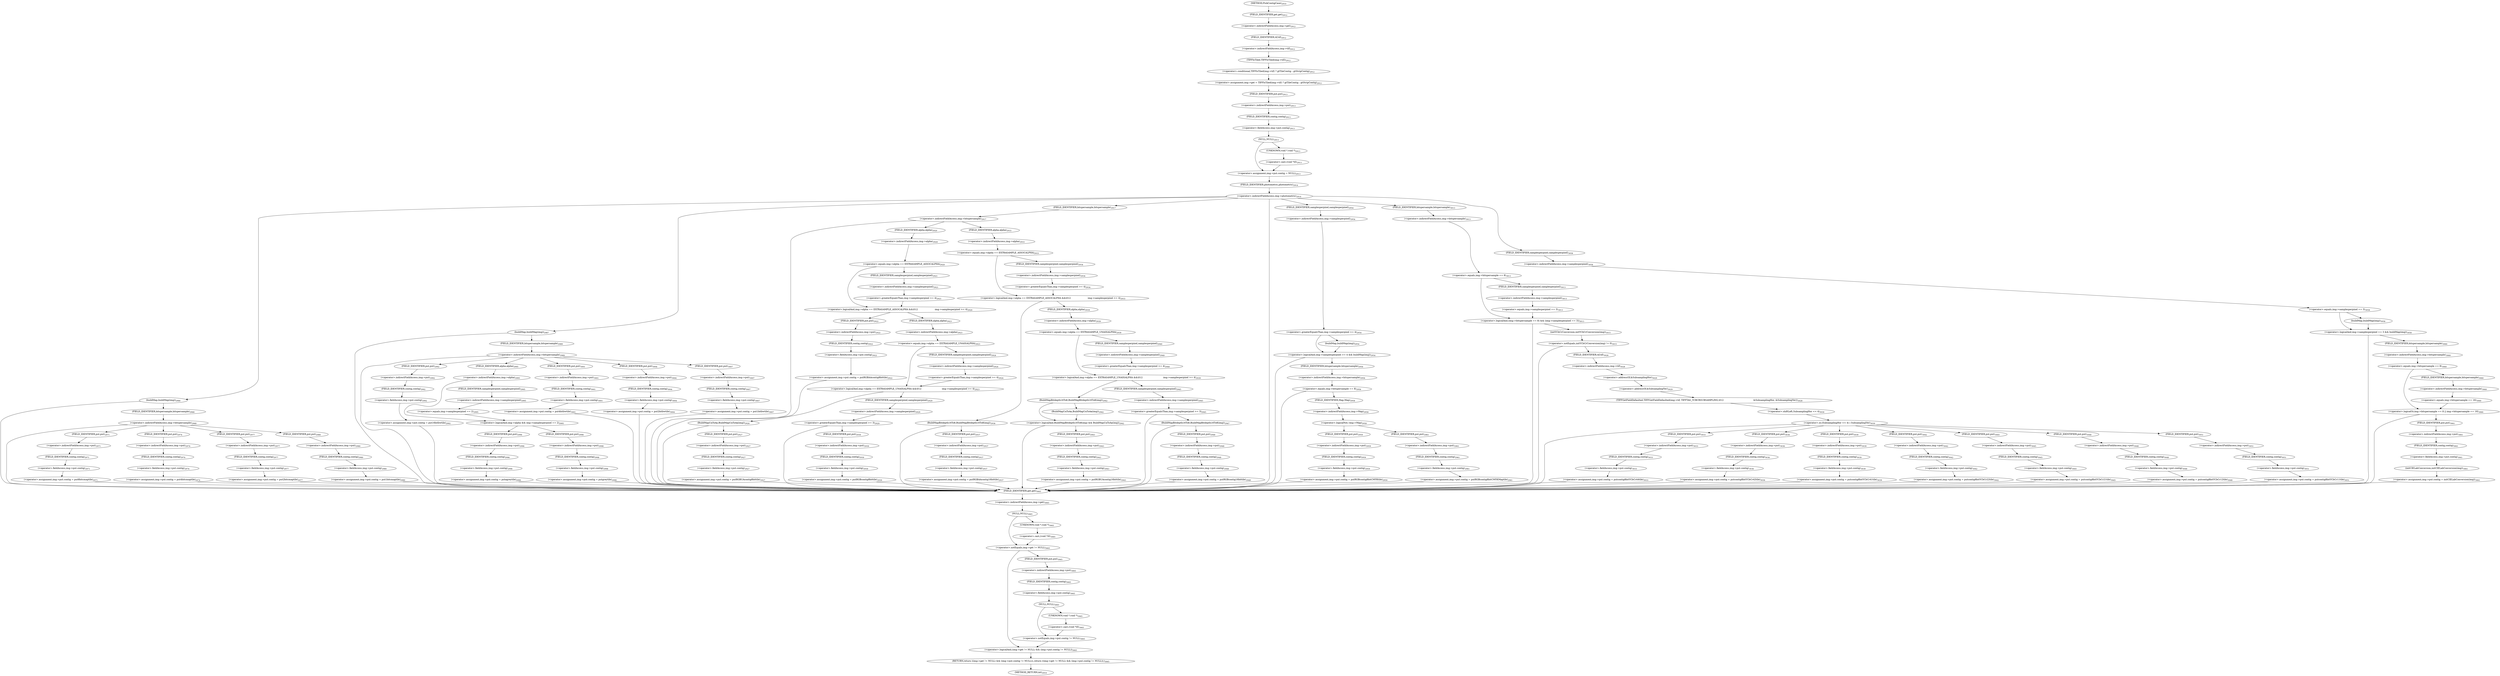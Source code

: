 digraph "PickContigCase" {  
"62122" [label = <(&lt;operator&gt;.assignment,img-&gt;get = TIFFIsTiled(img-&gt;tif) ? gtTileContig : gtStripContig)<SUB>2912</SUB>> ]
"62133" [label = <(&lt;operator&gt;.assignment,img-&gt;put.contig = NULL)<SUB>2913</SUB>> ]
"62620" [label = <(RETURN,return ((img-&gt;get != NULL) &amp;&amp; (img-&gt;put.contig != NULL));,return ((img-&gt;get != NULL) &amp;&amp; (img-&gt;put.contig != NULL));)<SUB>3065</SUB>> ]
"62123" [label = <(&lt;operator&gt;.indirectFieldAccess,img-&gt;get)<SUB>2912</SUB>> ]
"62126" [label = <(&lt;operator&gt;.conditional,TIFFIsTiled(img-&gt;tif) ? gtTileContig : gtStripContig)<SUB>2912</SUB>> ]
"62134" [label = <(&lt;operator&gt;.fieldAccess,img-&gt;put.contig)<SUB>2913</SUB>> ]
"62139" [label = <(NULL,NULL)<SUB>2913</SUB>> ]
"62145" [label = <(&lt;operator&gt;.indirectFieldAccess,img-&gt;photometric)<SUB>2914</SUB>> ]
"62621" [label = <(&lt;operator&gt;.logicalAnd,(img-&gt;get != NULL) &amp;&amp; (img-&gt;put.contig != NULL))<SUB>3065</SUB>> ]
"62125" [label = <(FIELD_IDENTIFIER,get,get)<SUB>2912</SUB>> ]
"62127" [label = <(TIFFIsTiled,TIFFIsTiled(img-&gt;tif))<SUB>2912</SUB>> ]
"62135" [label = <(&lt;operator&gt;.indirectFieldAccess,img-&gt;put)<SUB>2913</SUB>> ]
"62138" [label = <(FIELD_IDENTIFIER,contig,contig)<SUB>2913</SUB>> ]
"62147" [label = <(FIELD_IDENTIFIER,photometric,photometric)<SUB>2914</SUB>> ]
"62622" [label = <(&lt;operator&gt;.notEquals,img-&gt;get != NULL)<SUB>3065</SUB>> ]
"62631" [label = <(&lt;operator&gt;.notEquals,img-&gt;put.contig != NULL)<SUB>3065</SUB>> ]
"62128" [label = <(&lt;operator&gt;.indirectFieldAccess,img-&gt;tif)<SUB>2912</SUB>> ]
"62137" [label = <(FIELD_IDENTIFIER,put,put)<SUB>2913</SUB>> ]
"62141" [label = <(&lt;operator&gt;.cast,(void *)0)<SUB>2913</SUB>> ]
"62152" [label = <(&lt;operator&gt;.indirectFieldAccess,img-&gt;bitspersample)<SUB>2917</SUB>> ]
"62301" [label = <(&lt;operator&gt;.logicalAnd,img-&gt;samplesperpixel &gt;= 4 &amp;&amp; buildMap(img))<SUB>2954</SUB>> ]
"62343" [label = <(buildMap,buildMap(img))<SUB>2966</SUB>> ]
"62397" [label = <(buildMap,buildMap(img))<SUB>2987</SUB>> ]
"62479" [label = <(&lt;operator&gt;.logicalAnd,(img-&gt;bitspersample == 8) &amp;&amp; (img-&gt;samplesperpixel == 3))<SUB>3013</SUB>> ]
"62589" [label = <(&lt;operator&gt;.logicalAnd,img-&gt;samplesperpixel == 3 &amp;&amp; buildMap(img))<SUB>3058</SUB>> ]
"62623" [label = <(&lt;operator&gt;.indirectFieldAccess,img-&gt;get)<SUB>3065</SUB>> ]
"62626" [label = <(NULL,NULL)<SUB>3065</SUB>> ]
"62632" [label = <(&lt;operator&gt;.fieldAccess,img-&gt;put.contig)<SUB>3065</SUB>> ]
"62637" [label = <(NULL,NULL)<SUB>3065</SUB>> ]
"62130" [label = <(FIELD_IDENTIFIER,tif,tif)<SUB>2912</SUB>> ]
"62142" [label = <(UNKNOWN,void *,void *)<SUB>2913</SUB>> ]
"62154" [label = <(FIELD_IDENTIFIER,bitspersample,bitspersample)<SUB>2917</SUB>> ]
"62302" [label = <(&lt;operator&gt;.greaterEqualsThan,img-&gt;samplesperpixel &gt;= 4)<SUB>2954</SUB>> ]
"62307" [label = <(buildMap,buildMap(img))<SUB>2954</SUB>> ]
"62480" [label = <(&lt;operator&gt;.equals,img-&gt;bitspersample == 8)<SUB>3013</SUB>> ]
"62485" [label = <(&lt;operator&gt;.equals,img-&gt;samplesperpixel == 3)<SUB>3013</SUB>> ]
"62590" [label = <(&lt;operator&gt;.equals,img-&gt;samplesperpixel == 3)<SUB>3058</SUB>> ]
"62595" [label = <(buildMap,buildMap(img))<SUB>3058</SUB>> ]
"62625" [label = <(FIELD_IDENTIFIER,get,get)<SUB>3065</SUB>> ]
"62633" [label = <(&lt;operator&gt;.indirectFieldAccess,img-&gt;put)<SUB>3065</SUB>> ]
"62636" [label = <(FIELD_IDENTIFIER,contig,contig)<SUB>3065</SUB>> ]
"62159" [label = <(&lt;operator&gt;.logicalAnd,img-&gt;alpha == EXTRASAMPLE_ASSOCALPHA &amp;&amp;\012                        img-&gt;samplesperpixel &gt;= 4)<SUB>2920</SUB>> ]
"62224" [label = <(&lt;operator&gt;.logicalAnd,img-&gt;alpha == EXTRASAMPLE_ASSOCALPHA &amp;&amp;\012                        img-&gt;samplesperpixel &gt;= 4)<SUB>2933</SUB>> ]
"62303" [label = <(&lt;operator&gt;.indirectFieldAccess,img-&gt;samplesperpixel)<SUB>2954</SUB>> ]
"62311" [label = <(&lt;operator&gt;.equals,img-&gt;bitspersample == 8)<SUB>2956</SUB>> ]
"62347" [label = <(&lt;operator&gt;.indirectFieldAccess,img-&gt;bitspersample)<SUB>2968</SUB>> ]
"62401" [label = <(&lt;operator&gt;.indirectFieldAccess,img-&gt;bitspersample)<SUB>2989</SUB>> ]
"62481" [label = <(&lt;operator&gt;.indirectFieldAccess,img-&gt;bitspersample)<SUB>3013</SUB>> ]
"62486" [label = <(&lt;operator&gt;.indirectFieldAccess,img-&gt;samplesperpixel)<SUB>3013</SUB>> ]
"62492" [label = <(&lt;operator&gt;.notEquals,initYCbCrConversion(img) != 0)<SUB>3015</SUB>> ]
"62591" [label = <(&lt;operator&gt;.indirectFieldAccess,img-&gt;samplesperpixel)<SUB>3058</SUB>> ]
"62599" [label = <(&lt;operator&gt;.logicalOr,img-&gt;bitspersample == 8 || img-&gt;bitspersample == 16)<SUB>3060</SUB>> ]
"62628" [label = <(&lt;operator&gt;.cast,(void *)0)<SUB>3065</SUB>> ]
"62635" [label = <(FIELD_IDENTIFIER,put,put)<SUB>3065</SUB>> ]
"62639" [label = <(&lt;operator&gt;.cast,(void *)0)<SUB>3065</SUB>> ]
"62160" [label = <(&lt;operator&gt;.equals,img-&gt;alpha == EXTRASAMPLE_ASSOCALPHA)<SUB>2920</SUB>> ]
"62165" [label = <(&lt;operator&gt;.greaterEqualsThan,img-&gt;samplesperpixel &gt;= 4)<SUB>2921</SUB>> ]
"62171" [label = <(&lt;operator&gt;.assignment,img-&gt;put.contig = putRGBAAcontig8bittile)<SUB>2922</SUB>> ]
"62225" [label = <(&lt;operator&gt;.equals,img-&gt;alpha == EXTRASAMPLE_ASSOCALPHA)<SUB>2933</SUB>> ]
"62230" [label = <(&lt;operator&gt;.greaterEqualsThan,img-&gt;samplesperpixel &gt;= 4)<SUB>2934</SUB>> ]
"62305" [label = <(FIELD_IDENTIFIER,samplesperpixel,samplesperpixel)<SUB>2954</SUB>> ]
"62312" [label = <(&lt;operator&gt;.indirectFieldAccess,img-&gt;bitspersample)<SUB>2956</SUB>> ]
"62349" [label = <(FIELD_IDENTIFIER,bitspersample,bitspersample)<SUB>2968</SUB>> ]
"62353" [label = <(&lt;operator&gt;.assignment,img-&gt;put.contig = put8bitcmaptile)<SUB>2971</SUB>> ]
"62363" [label = <(&lt;operator&gt;.assignment,img-&gt;put.contig = put4bitcmaptile)<SUB>2974</SUB>> ]
"62373" [label = <(&lt;operator&gt;.assignment,img-&gt;put.contig = put2bitcmaptile)<SUB>2977</SUB>> ]
"62383" [label = <(&lt;operator&gt;.assignment,img-&gt;put.contig = put1bitcmaptile)<SUB>2980</SUB>> ]
"62403" [label = <(FIELD_IDENTIFIER,bitspersample,bitspersample)<SUB>2989</SUB>> ]
"62407" [label = <(&lt;operator&gt;.assignment,img-&gt;put.contig = put16bitbwtile)<SUB>2992</SUB>> ]
"62447" [label = <(&lt;operator&gt;.assignment,img-&gt;put.contig = put4bitbwtile)<SUB>3001</SUB>> ]
"62457" [label = <(&lt;operator&gt;.assignment,img-&gt;put.contig = put2bitbwtile)<SUB>3004</SUB>> ]
"62467" [label = <(&lt;operator&gt;.assignment,img-&gt;put.contig = put1bitbwtile)<SUB>3007</SUB>> ]
"62483" [label = <(FIELD_IDENTIFIER,bitspersample,bitspersample)<SUB>3013</SUB>> ]
"62488" [label = <(FIELD_IDENTIFIER,samplesperpixel,samplesperpixel)<SUB>3013</SUB>> ]
"62493" [label = <(initYCbCrConversion,initYCbCrConversion(img))<SUB>3015</SUB>> ]
"62499" [label = <(TIFFGetFieldDefaulted,TIFFGetFieldDefaulted(img-&gt;tif, TIFFTAG_YCBCRSUBSAMPLING,\012                                          &amp;SubsamplingHor, &amp;SubsamplingVer))<SUB>3028</SUB>> ]
"62593" [label = <(FIELD_IDENTIFIER,samplesperpixel,samplesperpixel)<SUB>3058</SUB>> ]
"62600" [label = <(&lt;operator&gt;.equals,img-&gt;bitspersample == 8)<SUB>3060</SUB>> ]
"62605" [label = <(&lt;operator&gt;.equals,img-&gt;bitspersample == 16)<SUB>3060</SUB>> ]
"62611" [label = <(&lt;operator&gt;.assignment,img-&gt;put.contig = initCIELabConversion(img))<SUB>3061</SUB>> ]
"62629" [label = <(UNKNOWN,void *,void *)<SUB>3065</SUB>> ]
"62640" [label = <(UNKNOWN,void *,void *)<SUB>3065</SUB>> ]
"62161" [label = <(&lt;operator&gt;.indirectFieldAccess,img-&gt;alpha)<SUB>2920</SUB>> ]
"62166" [label = <(&lt;operator&gt;.indirectFieldAccess,img-&gt;samplesperpixel)<SUB>2921</SUB>> ]
"62172" [label = <(&lt;operator&gt;.fieldAccess,img-&gt;put.contig)<SUB>2922</SUB>> ]
"62226" [label = <(&lt;operator&gt;.indirectFieldAccess,img-&gt;alpha)<SUB>2933</SUB>> ]
"62231" [label = <(&lt;operator&gt;.indirectFieldAccess,img-&gt;samplesperpixel)<SUB>2934</SUB>> ]
"62237" [label = <(BuildMapBitdepth16To8,BuildMapBitdepth16To8(img))<SUB>2936</SUB>> ]
"62314" [label = <(FIELD_IDENTIFIER,bitspersample,bitspersample)<SUB>2956</SUB>> ]
"62318" [label = <(&lt;operator&gt;.logicalNot,!img-&gt;Map)<SUB>2958</SUB>> ]
"62354" [label = <(&lt;operator&gt;.fieldAccess,img-&gt;put.contig)<SUB>2971</SUB>> ]
"62364" [label = <(&lt;operator&gt;.fieldAccess,img-&gt;put.contig)<SUB>2974</SUB>> ]
"62374" [label = <(&lt;operator&gt;.fieldAccess,img-&gt;put.contig)<SUB>2977</SUB>> ]
"62384" [label = <(&lt;operator&gt;.fieldAccess,img-&gt;put.contig)<SUB>2980</SUB>> ]
"62408" [label = <(&lt;operator&gt;.fieldAccess,img-&gt;put.contig)<SUB>2992</SUB>> ]
"62418" [label = <(&lt;operator&gt;.logicalAnd,img-&gt;alpha &amp;&amp; img-&gt;samplesperpixel == 2)<SUB>2995</SUB>> ]
"62448" [label = <(&lt;operator&gt;.fieldAccess,img-&gt;put.contig)<SUB>3001</SUB>> ]
"62458" [label = <(&lt;operator&gt;.fieldAccess,img-&gt;put.contig)<SUB>3004</SUB>> ]
"62468" [label = <(&lt;operator&gt;.fieldAccess,img-&gt;put.contig)<SUB>3007</SUB>> ]
"62500" [label = <(&lt;operator&gt;.indirectFieldAccess,img-&gt;tif)<SUB>3028</SUB>> ]
"62504" [label = <(&lt;operator&gt;.addressOf,&amp;SubsamplingHor)<SUB>3029</SUB>> ]
"62506" [label = <(&lt;operator&gt;.addressOf,&amp;SubsamplingVer)<SUB>3029</SUB>> ]
"62509" [label = <(&lt;operator&gt;.or,(SubsamplingHor &lt;&lt; 4) | SubsamplingVer)<SUB>3030</SUB>> ]
"62601" [label = <(&lt;operator&gt;.indirectFieldAccess,img-&gt;bitspersample)<SUB>3060</SUB>> ]
"62606" [label = <(&lt;operator&gt;.indirectFieldAccess,img-&gt;bitspersample)<SUB>3060</SUB>> ]
"62612" [label = <(&lt;operator&gt;.fieldAccess,img-&gt;put.contig)<SUB>3061</SUB>> ]
"62617" [label = <(initCIELabConversion,initCIELabConversion(img))<SUB>3061</SUB>> ]
"62163" [label = <(FIELD_IDENTIFIER,alpha,alpha)<SUB>2920</SUB>> ]
"62168" [label = <(FIELD_IDENTIFIER,samplesperpixel,samplesperpixel)<SUB>2921</SUB>> ]
"62173" [label = <(&lt;operator&gt;.indirectFieldAccess,img-&gt;put)<SUB>2922</SUB>> ]
"62176" [label = <(FIELD_IDENTIFIER,contig,contig)<SUB>2922</SUB>> ]
"62181" [label = <(&lt;operator&gt;.logicalAnd,img-&gt;alpha == EXTRASAMPLE_UNASSALPHA &amp;&amp;\012                             img-&gt;samplesperpixel &gt;= 4)<SUB>2923</SUB>> ]
"62228" [label = <(FIELD_IDENTIFIER,alpha,alpha)<SUB>2933</SUB>> ]
"62233" [label = <(FIELD_IDENTIFIER,samplesperpixel,samplesperpixel)<SUB>2934</SUB>> ]
"62240" [label = <(&lt;operator&gt;.assignment,img-&gt;put.contig = putRGBAAcontig16bittile)<SUB>2937</SUB>> ]
"62250" [label = <(&lt;operator&gt;.logicalAnd,img-&gt;alpha == EXTRASAMPLE_UNASSALPHA &amp;&amp;\012                             img-&gt;samplesperpixel &gt;= 4)<SUB>2939</SUB>> ]
"62319" [label = <(&lt;operator&gt;.indirectFieldAccess,img-&gt;Map)<SUB>2958</SUB>> ]
"62323" [label = <(&lt;operator&gt;.assignment,img-&gt;put.contig = putRGBcontig8bitCMYKtile)<SUB>2959</SUB>> ]
"62355" [label = <(&lt;operator&gt;.indirectFieldAccess,img-&gt;put)<SUB>2971</SUB>> ]
"62358" [label = <(FIELD_IDENTIFIER,contig,contig)<SUB>2971</SUB>> ]
"62365" [label = <(&lt;operator&gt;.indirectFieldAccess,img-&gt;put)<SUB>2974</SUB>> ]
"62368" [label = <(FIELD_IDENTIFIER,contig,contig)<SUB>2974</SUB>> ]
"62375" [label = <(&lt;operator&gt;.indirectFieldAccess,img-&gt;put)<SUB>2977</SUB>> ]
"62378" [label = <(FIELD_IDENTIFIER,contig,contig)<SUB>2977</SUB>> ]
"62385" [label = <(&lt;operator&gt;.indirectFieldAccess,img-&gt;put)<SUB>2980</SUB>> ]
"62388" [label = <(FIELD_IDENTIFIER,contig,contig)<SUB>2980</SUB>> ]
"62409" [label = <(&lt;operator&gt;.indirectFieldAccess,img-&gt;put)<SUB>2992</SUB>> ]
"62412" [label = <(FIELD_IDENTIFIER,contig,contig)<SUB>2992</SUB>> ]
"62419" [label = <(&lt;operator&gt;.indirectFieldAccess,img-&gt;alpha)<SUB>2995</SUB>> ]
"62422" [label = <(&lt;operator&gt;.equals,img-&gt;samplesperpixel == 2)<SUB>2995</SUB>> ]
"62428" [label = <(&lt;operator&gt;.assignment,img-&gt;put.contig = putagreytile)<SUB>2996</SUB>> ]
"62449" [label = <(&lt;operator&gt;.indirectFieldAccess,img-&gt;put)<SUB>3001</SUB>> ]
"62452" [label = <(FIELD_IDENTIFIER,contig,contig)<SUB>3001</SUB>> ]
"62459" [label = <(&lt;operator&gt;.indirectFieldAccess,img-&gt;put)<SUB>3004</SUB>> ]
"62462" [label = <(FIELD_IDENTIFIER,contig,contig)<SUB>3004</SUB>> ]
"62469" [label = <(&lt;operator&gt;.indirectFieldAccess,img-&gt;put)<SUB>3007</SUB>> ]
"62472" [label = <(FIELD_IDENTIFIER,contig,contig)<SUB>3007</SUB>> ]
"62502" [label = <(FIELD_IDENTIFIER,tif,tif)<SUB>3028</SUB>> ]
"62510" [label = <(&lt;operator&gt;.shiftLeft,SubsamplingHor &lt;&lt; 4)<SUB>3030</SUB>> ]
"62517" [label = <(&lt;operator&gt;.assignment,img-&gt;put.contig = putcontig8bitYCbCr44tile)<SUB>3033</SUB>> ]
"62527" [label = <(&lt;operator&gt;.assignment,img-&gt;put.contig = putcontig8bitYCbCr42tile)<SUB>3036</SUB>> ]
"62537" [label = <(&lt;operator&gt;.assignment,img-&gt;put.contig = putcontig8bitYCbCr41tile)<SUB>3039</SUB>> ]
"62547" [label = <(&lt;operator&gt;.assignment,img-&gt;put.contig = putcontig8bitYCbCr22tile)<SUB>3042</SUB>> ]
"62557" [label = <(&lt;operator&gt;.assignment,img-&gt;put.contig = putcontig8bitYCbCr21tile)<SUB>3045</SUB>> ]
"62567" [label = <(&lt;operator&gt;.assignment,img-&gt;put.contig = putcontig8bitYCbCr12tile)<SUB>3048</SUB>> ]
"62577" [label = <(&lt;operator&gt;.assignment,img-&gt;put.contig = putcontig8bitYCbCr11tile)<SUB>3051</SUB>> ]
"62603" [label = <(FIELD_IDENTIFIER,bitspersample,bitspersample)<SUB>3060</SUB>> ]
"62608" [label = <(FIELD_IDENTIFIER,bitspersample,bitspersample)<SUB>3060</SUB>> ]
"62613" [label = <(&lt;operator&gt;.indirectFieldAccess,img-&gt;put)<SUB>3061</SUB>> ]
"62616" [label = <(FIELD_IDENTIFIER,contig,contig)<SUB>3061</SUB>> ]
"62175" [label = <(FIELD_IDENTIFIER,put,put)<SUB>2922</SUB>> ]
"62182" [label = <(&lt;operator&gt;.equals,img-&gt;alpha == EXTRASAMPLE_UNASSALPHA)<SUB>2923</SUB>> ]
"62187" [label = <(&lt;operator&gt;.greaterEqualsThan,img-&gt;samplesperpixel &gt;= 4)<SUB>2924</SUB>> ]
"62241" [label = <(&lt;operator&gt;.fieldAccess,img-&gt;put.contig)<SUB>2937</SUB>> ]
"62251" [label = <(&lt;operator&gt;.equals,img-&gt;alpha == EXTRASAMPLE_UNASSALPHA)<SUB>2939</SUB>> ]
"62256" [label = <(&lt;operator&gt;.greaterEqualsThan,img-&gt;samplesperpixel &gt;= 4)<SUB>2940</SUB>> ]
"62321" [label = <(FIELD_IDENTIFIER,Map,Map)<SUB>2958</SUB>> ]
"62324" [label = <(&lt;operator&gt;.fieldAccess,img-&gt;put.contig)<SUB>2959</SUB>> ]
"62332" [label = <(&lt;operator&gt;.assignment,img-&gt;put.contig = putRGBcontig8bitCMYKMaptile)<SUB>2961</SUB>> ]
"62357" [label = <(FIELD_IDENTIFIER,put,put)<SUB>2971</SUB>> ]
"62367" [label = <(FIELD_IDENTIFIER,put,put)<SUB>2974</SUB>> ]
"62377" [label = <(FIELD_IDENTIFIER,put,put)<SUB>2977</SUB>> ]
"62387" [label = <(FIELD_IDENTIFIER,put,put)<SUB>2980</SUB>> ]
"62411" [label = <(FIELD_IDENTIFIER,put,put)<SUB>2992</SUB>> ]
"62421" [label = <(FIELD_IDENTIFIER,alpha,alpha)<SUB>2995</SUB>> ]
"62423" [label = <(&lt;operator&gt;.indirectFieldAccess,img-&gt;samplesperpixel)<SUB>2995</SUB>> ]
"62429" [label = <(&lt;operator&gt;.fieldAccess,img-&gt;put.contig)<SUB>2996</SUB>> ]
"62437" [label = <(&lt;operator&gt;.assignment,img-&gt;put.contig = putgreytile)<SUB>2998</SUB>> ]
"62451" [label = <(FIELD_IDENTIFIER,put,put)<SUB>3001</SUB>> ]
"62461" [label = <(FIELD_IDENTIFIER,put,put)<SUB>3004</SUB>> ]
"62471" [label = <(FIELD_IDENTIFIER,put,put)<SUB>3007</SUB>> ]
"62518" [label = <(&lt;operator&gt;.fieldAccess,img-&gt;put.contig)<SUB>3033</SUB>> ]
"62528" [label = <(&lt;operator&gt;.fieldAccess,img-&gt;put.contig)<SUB>3036</SUB>> ]
"62538" [label = <(&lt;operator&gt;.fieldAccess,img-&gt;put.contig)<SUB>3039</SUB>> ]
"62548" [label = <(&lt;operator&gt;.fieldAccess,img-&gt;put.contig)<SUB>3042</SUB>> ]
"62558" [label = <(&lt;operator&gt;.fieldAccess,img-&gt;put.contig)<SUB>3045</SUB>> ]
"62568" [label = <(&lt;operator&gt;.fieldAccess,img-&gt;put.contig)<SUB>3048</SUB>> ]
"62578" [label = <(&lt;operator&gt;.fieldAccess,img-&gt;put.contig)<SUB>3051</SUB>> ]
"62615" [label = <(FIELD_IDENTIFIER,put,put)<SUB>3061</SUB>> ]
"62183" [label = <(&lt;operator&gt;.indirectFieldAccess,img-&gt;alpha)<SUB>2923</SUB>> ]
"62188" [label = <(&lt;operator&gt;.indirectFieldAccess,img-&gt;samplesperpixel)<SUB>2924</SUB>> ]
"62194" [label = <(BuildMapUaToAa,BuildMapUaToAa(img))<SUB>2926</SUB>> ]
"62242" [label = <(&lt;operator&gt;.indirectFieldAccess,img-&gt;put)<SUB>2937</SUB>> ]
"62245" [label = <(FIELD_IDENTIFIER,contig,contig)<SUB>2937</SUB>> ]
"62252" [label = <(&lt;operator&gt;.indirectFieldAccess,img-&gt;alpha)<SUB>2939</SUB>> ]
"62257" [label = <(&lt;operator&gt;.indirectFieldAccess,img-&gt;samplesperpixel)<SUB>2940</SUB>> ]
"62263" [label = <(&lt;operator&gt;.logicalAnd,BuildMapBitdepth16To8(img) &amp;&amp; BuildMapUaToAa(img))<SUB>2942</SUB>> ]
"62325" [label = <(&lt;operator&gt;.indirectFieldAccess,img-&gt;put)<SUB>2959</SUB>> ]
"62328" [label = <(FIELD_IDENTIFIER,contig,contig)<SUB>2959</SUB>> ]
"62333" [label = <(&lt;operator&gt;.fieldAccess,img-&gt;put.contig)<SUB>2961</SUB>> ]
"62425" [label = <(FIELD_IDENTIFIER,samplesperpixel,samplesperpixel)<SUB>2995</SUB>> ]
"62430" [label = <(&lt;operator&gt;.indirectFieldAccess,img-&gt;put)<SUB>2996</SUB>> ]
"62433" [label = <(FIELD_IDENTIFIER,contig,contig)<SUB>2996</SUB>> ]
"62438" [label = <(&lt;operator&gt;.fieldAccess,img-&gt;put.contig)<SUB>2998</SUB>> ]
"62519" [label = <(&lt;operator&gt;.indirectFieldAccess,img-&gt;put)<SUB>3033</SUB>> ]
"62522" [label = <(FIELD_IDENTIFIER,contig,contig)<SUB>3033</SUB>> ]
"62529" [label = <(&lt;operator&gt;.indirectFieldAccess,img-&gt;put)<SUB>3036</SUB>> ]
"62532" [label = <(FIELD_IDENTIFIER,contig,contig)<SUB>3036</SUB>> ]
"62539" [label = <(&lt;operator&gt;.indirectFieldAccess,img-&gt;put)<SUB>3039</SUB>> ]
"62542" [label = <(FIELD_IDENTIFIER,contig,contig)<SUB>3039</SUB>> ]
"62549" [label = <(&lt;operator&gt;.indirectFieldAccess,img-&gt;put)<SUB>3042</SUB>> ]
"62552" [label = <(FIELD_IDENTIFIER,contig,contig)<SUB>3042</SUB>> ]
"62559" [label = <(&lt;operator&gt;.indirectFieldAccess,img-&gt;put)<SUB>3045</SUB>> ]
"62562" [label = <(FIELD_IDENTIFIER,contig,contig)<SUB>3045</SUB>> ]
"62569" [label = <(&lt;operator&gt;.indirectFieldAccess,img-&gt;put)<SUB>3048</SUB>> ]
"62572" [label = <(FIELD_IDENTIFIER,contig,contig)<SUB>3048</SUB>> ]
"62579" [label = <(&lt;operator&gt;.indirectFieldAccess,img-&gt;put)<SUB>3051</SUB>> ]
"62582" [label = <(FIELD_IDENTIFIER,contig,contig)<SUB>3051</SUB>> ]
"62185" [label = <(FIELD_IDENTIFIER,alpha,alpha)<SUB>2923</SUB>> ]
"62190" [label = <(FIELD_IDENTIFIER,samplesperpixel,samplesperpixel)<SUB>2924</SUB>> ]
"62197" [label = <(&lt;operator&gt;.assignment,img-&gt;put.contig = putRGBUAcontig8bittile)<SUB>2927</SUB>> ]
"62207" [label = <(&lt;operator&gt;.greaterEqualsThan,img-&gt;samplesperpixel &gt;= 3)<SUB>2929</SUB>> ]
"62244" [label = <(FIELD_IDENTIFIER,put,put)<SUB>2937</SUB>> ]
"62254" [label = <(FIELD_IDENTIFIER,alpha,alpha)<SUB>2939</SUB>> ]
"62259" [label = <(FIELD_IDENTIFIER,samplesperpixel,samplesperpixel)<SUB>2940</SUB>> ]
"62264" [label = <(BuildMapBitdepth16To8,BuildMapBitdepth16To8(img))<SUB>2942</SUB>> ]
"62266" [label = <(BuildMapUaToAa,BuildMapUaToAa(img))<SUB>2942</SUB>> ]
"62269" [label = <(&lt;operator&gt;.assignment,img-&gt;put.contig = putRGBUAcontig16bittile)<SUB>2943</SUB>> ]
"62279" [label = <(&lt;operator&gt;.greaterEqualsThan,img-&gt;samplesperpixel &gt;= 3)<SUB>2945</SUB>> ]
"62327" [label = <(FIELD_IDENTIFIER,put,put)<SUB>2959</SUB>> ]
"62334" [label = <(&lt;operator&gt;.indirectFieldAccess,img-&gt;put)<SUB>2961</SUB>> ]
"62337" [label = <(FIELD_IDENTIFIER,contig,contig)<SUB>2961</SUB>> ]
"62432" [label = <(FIELD_IDENTIFIER,put,put)<SUB>2996</SUB>> ]
"62439" [label = <(&lt;operator&gt;.indirectFieldAccess,img-&gt;put)<SUB>2998</SUB>> ]
"62442" [label = <(FIELD_IDENTIFIER,contig,contig)<SUB>2998</SUB>> ]
"62521" [label = <(FIELD_IDENTIFIER,put,put)<SUB>3033</SUB>> ]
"62531" [label = <(FIELD_IDENTIFIER,put,put)<SUB>3036</SUB>> ]
"62541" [label = <(FIELD_IDENTIFIER,put,put)<SUB>3039</SUB>> ]
"62551" [label = <(FIELD_IDENTIFIER,put,put)<SUB>3042</SUB>> ]
"62561" [label = <(FIELD_IDENTIFIER,put,put)<SUB>3045</SUB>> ]
"62571" [label = <(FIELD_IDENTIFIER,put,put)<SUB>3048</SUB>> ]
"62581" [label = <(FIELD_IDENTIFIER,put,put)<SUB>3051</SUB>> ]
"62198" [label = <(&lt;operator&gt;.fieldAccess,img-&gt;put.contig)<SUB>2927</SUB>> ]
"62208" [label = <(&lt;operator&gt;.indirectFieldAccess,img-&gt;samplesperpixel)<SUB>2929</SUB>> ]
"62213" [label = <(&lt;operator&gt;.assignment,img-&gt;put.contig = putRGBcontig8bittile)<SUB>2930</SUB>> ]
"62270" [label = <(&lt;operator&gt;.fieldAccess,img-&gt;put.contig)<SUB>2943</SUB>> ]
"62280" [label = <(&lt;operator&gt;.indirectFieldAccess,img-&gt;samplesperpixel)<SUB>2945</SUB>> ]
"62336" [label = <(FIELD_IDENTIFIER,put,put)<SUB>2961</SUB>> ]
"62441" [label = <(FIELD_IDENTIFIER,put,put)<SUB>2998</SUB>> ]
"62199" [label = <(&lt;operator&gt;.indirectFieldAccess,img-&gt;put)<SUB>2927</SUB>> ]
"62202" [label = <(FIELD_IDENTIFIER,contig,contig)<SUB>2927</SUB>> ]
"62210" [label = <(FIELD_IDENTIFIER,samplesperpixel,samplesperpixel)<SUB>2929</SUB>> ]
"62214" [label = <(&lt;operator&gt;.fieldAccess,img-&gt;put.contig)<SUB>2930</SUB>> ]
"62271" [label = <(&lt;operator&gt;.indirectFieldAccess,img-&gt;put)<SUB>2943</SUB>> ]
"62274" [label = <(FIELD_IDENTIFIER,contig,contig)<SUB>2943</SUB>> ]
"62282" [label = <(FIELD_IDENTIFIER,samplesperpixel,samplesperpixel)<SUB>2945</SUB>> ]
"62286" [label = <(BuildMapBitdepth16To8,BuildMapBitdepth16To8(img))<SUB>2947</SUB>> ]
"62201" [label = <(FIELD_IDENTIFIER,put,put)<SUB>2927</SUB>> ]
"62215" [label = <(&lt;operator&gt;.indirectFieldAccess,img-&gt;put)<SUB>2930</SUB>> ]
"62218" [label = <(FIELD_IDENTIFIER,contig,contig)<SUB>2930</SUB>> ]
"62273" [label = <(FIELD_IDENTIFIER,put,put)<SUB>2943</SUB>> ]
"62289" [label = <(&lt;operator&gt;.assignment,img-&gt;put.contig = putRGBcontig16bittile)<SUB>2948</SUB>> ]
"62217" [label = <(FIELD_IDENTIFIER,put,put)<SUB>2930</SUB>> ]
"62290" [label = <(&lt;operator&gt;.fieldAccess,img-&gt;put.contig)<SUB>2948</SUB>> ]
"62291" [label = <(&lt;operator&gt;.indirectFieldAccess,img-&gt;put)<SUB>2948</SUB>> ]
"62294" [label = <(FIELD_IDENTIFIER,contig,contig)<SUB>2948</SUB>> ]
"62293" [label = <(FIELD_IDENTIFIER,put,put)<SUB>2948</SUB>> ]
"62119" [label = <(METHOD,PickContigCase)<SUB>2910</SUB>> ]
"62642" [label = <(METHOD_RETURN,int)<SUB>2910</SUB>> ]
  "62122" -> "62137" 
  "62133" -> "62147" 
  "62620" -> "62642" 
  "62123" -> "62130" 
  "62126" -> "62122" 
  "62134" -> "62139" 
  "62139" -> "62142" 
  "62139" -> "62133" 
  "62145" -> "62154" 
  "62145" -> "62305" 
  "62145" -> "62343" 
  "62145" -> "62397" 
  "62145" -> "62483" 
  "62145" -> "62593" 
  "62145" -> "62625" 
  "62621" -> "62620" 
  "62125" -> "62123" 
  "62127" -> "62126" 
  "62135" -> "62138" 
  "62138" -> "62134" 
  "62147" -> "62145" 
  "62622" -> "62621" 
  "62622" -> "62635" 
  "62631" -> "62621" 
  "62128" -> "62127" 
  "62137" -> "62135" 
  "62141" -> "62133" 
  "62152" -> "62163" 
  "62152" -> "62228" 
  "62152" -> "62625" 
  "62301" -> "62314" 
  "62301" -> "62625" 
  "62343" -> "62349" 
  "62343" -> "62625" 
  "62397" -> "62403" 
  "62397" -> "62625" 
  "62479" -> "62493" 
  "62479" -> "62625" 
  "62589" -> "62603" 
  "62589" -> "62625" 
  "62623" -> "62626" 
  "62626" -> "62629" 
  "62626" -> "62622" 
  "62632" -> "62637" 
  "62637" -> "62640" 
  "62637" -> "62631" 
  "62130" -> "62128" 
  "62142" -> "62141" 
  "62154" -> "62152" 
  "62302" -> "62301" 
  "62302" -> "62307" 
  "62307" -> "62301" 
  "62480" -> "62479" 
  "62480" -> "62488" 
  "62485" -> "62479" 
  "62590" -> "62589" 
  "62590" -> "62595" 
  "62595" -> "62589" 
  "62625" -> "62623" 
  "62633" -> "62636" 
  "62636" -> "62632" 
  "62159" -> "62175" 
  "62159" -> "62185" 
  "62224" -> "62237" 
  "62224" -> "62254" 
  "62303" -> "62302" 
  "62311" -> "62321" 
  "62311" -> "62625" 
  "62347" -> "62357" 
  "62347" -> "62367" 
  "62347" -> "62377" 
  "62347" -> "62387" 
  "62347" -> "62625" 
  "62401" -> "62411" 
  "62401" -> "62421" 
  "62401" -> "62451" 
  "62401" -> "62461" 
  "62401" -> "62471" 
  "62401" -> "62625" 
  "62481" -> "62480" 
  "62486" -> "62485" 
  "62492" -> "62502" 
  "62492" -> "62625" 
  "62591" -> "62590" 
  "62599" -> "62615" 
  "62599" -> "62625" 
  "62628" -> "62622" 
  "62635" -> "62633" 
  "62639" -> "62631" 
  "62160" -> "62159" 
  "62160" -> "62168" 
  "62165" -> "62159" 
  "62171" -> "62625" 
  "62225" -> "62224" 
  "62225" -> "62233" 
  "62230" -> "62224" 
  "62305" -> "62303" 
  "62312" -> "62311" 
  "62349" -> "62347" 
  "62353" -> "62625" 
  "62363" -> "62625" 
  "62373" -> "62625" 
  "62383" -> "62625" 
  "62403" -> "62401" 
  "62407" -> "62625" 
  "62447" -> "62625" 
  "62457" -> "62625" 
  "62467" -> "62625" 
  "62483" -> "62481" 
  "62488" -> "62486" 
  "62493" -> "62492" 
  "62499" -> "62510" 
  "62593" -> "62591" 
  "62600" -> "62599" 
  "62600" -> "62608" 
  "62605" -> "62599" 
  "62611" -> "62625" 
  "62629" -> "62628" 
  "62640" -> "62639" 
  "62161" -> "62160" 
  "62166" -> "62165" 
  "62172" -> "62171" 
  "62226" -> "62225" 
  "62231" -> "62230" 
  "62237" -> "62244" 
  "62237" -> "62625" 
  "62314" -> "62312" 
  "62318" -> "62327" 
  "62318" -> "62336" 
  "62354" -> "62353" 
  "62364" -> "62363" 
  "62374" -> "62373" 
  "62384" -> "62383" 
  "62408" -> "62407" 
  "62418" -> "62432" 
  "62418" -> "62441" 
  "62448" -> "62447" 
  "62458" -> "62457" 
  "62468" -> "62467" 
  "62500" -> "62504" 
  "62504" -> "62506" 
  "62506" -> "62499" 
  "62509" -> "62521" 
  "62509" -> "62531" 
  "62509" -> "62541" 
  "62509" -> "62551" 
  "62509" -> "62561" 
  "62509" -> "62571" 
  "62509" -> "62581" 
  "62509" -> "62625" 
  "62601" -> "62600" 
  "62606" -> "62605" 
  "62612" -> "62617" 
  "62617" -> "62611" 
  "62163" -> "62161" 
  "62168" -> "62166" 
  "62173" -> "62176" 
  "62176" -> "62172" 
  "62181" -> "62194" 
  "62181" -> "62210" 
  "62228" -> "62226" 
  "62233" -> "62231" 
  "62240" -> "62625" 
  "62250" -> "62264" 
  "62250" -> "62282" 
  "62319" -> "62318" 
  "62323" -> "62625" 
  "62355" -> "62358" 
  "62358" -> "62354" 
  "62365" -> "62368" 
  "62368" -> "62364" 
  "62375" -> "62378" 
  "62378" -> "62374" 
  "62385" -> "62388" 
  "62388" -> "62384" 
  "62409" -> "62412" 
  "62412" -> "62408" 
  "62419" -> "62418" 
  "62419" -> "62425" 
  "62422" -> "62418" 
  "62428" -> "62625" 
  "62449" -> "62452" 
  "62452" -> "62448" 
  "62459" -> "62462" 
  "62462" -> "62458" 
  "62469" -> "62472" 
  "62472" -> "62468" 
  "62502" -> "62500" 
  "62510" -> "62509" 
  "62517" -> "62625" 
  "62527" -> "62625" 
  "62537" -> "62625" 
  "62547" -> "62625" 
  "62557" -> "62625" 
  "62567" -> "62625" 
  "62577" -> "62625" 
  "62603" -> "62601" 
  "62608" -> "62606" 
  "62613" -> "62616" 
  "62616" -> "62612" 
  "62175" -> "62173" 
  "62182" -> "62181" 
  "62182" -> "62190" 
  "62187" -> "62181" 
  "62241" -> "62240" 
  "62251" -> "62250" 
  "62251" -> "62259" 
  "62256" -> "62250" 
  "62321" -> "62319" 
  "62324" -> "62323" 
  "62332" -> "62625" 
  "62357" -> "62355" 
  "62367" -> "62365" 
  "62377" -> "62375" 
  "62387" -> "62385" 
  "62411" -> "62409" 
  "62421" -> "62419" 
  "62423" -> "62422" 
  "62429" -> "62428" 
  "62437" -> "62625" 
  "62451" -> "62449" 
  "62461" -> "62459" 
  "62471" -> "62469" 
  "62518" -> "62517" 
  "62528" -> "62527" 
  "62538" -> "62537" 
  "62548" -> "62547" 
  "62558" -> "62557" 
  "62568" -> "62567" 
  "62578" -> "62577" 
  "62615" -> "62613" 
  "62183" -> "62182" 
  "62188" -> "62187" 
  "62194" -> "62201" 
  "62194" -> "62625" 
  "62242" -> "62245" 
  "62245" -> "62241" 
  "62252" -> "62251" 
  "62257" -> "62256" 
  "62263" -> "62273" 
  "62263" -> "62625" 
  "62325" -> "62328" 
  "62328" -> "62324" 
  "62333" -> "62332" 
  "62425" -> "62423" 
  "62430" -> "62433" 
  "62433" -> "62429" 
  "62438" -> "62437" 
  "62519" -> "62522" 
  "62522" -> "62518" 
  "62529" -> "62532" 
  "62532" -> "62528" 
  "62539" -> "62542" 
  "62542" -> "62538" 
  "62549" -> "62552" 
  "62552" -> "62548" 
  "62559" -> "62562" 
  "62562" -> "62558" 
  "62569" -> "62572" 
  "62572" -> "62568" 
  "62579" -> "62582" 
  "62582" -> "62578" 
  "62185" -> "62183" 
  "62190" -> "62188" 
  "62197" -> "62625" 
  "62207" -> "62217" 
  "62207" -> "62625" 
  "62244" -> "62242" 
  "62254" -> "62252" 
  "62259" -> "62257" 
  "62264" -> "62263" 
  "62264" -> "62266" 
  "62266" -> "62263" 
  "62269" -> "62625" 
  "62279" -> "62286" 
  "62279" -> "62625" 
  "62327" -> "62325" 
  "62334" -> "62337" 
  "62337" -> "62333" 
  "62432" -> "62430" 
  "62439" -> "62442" 
  "62442" -> "62438" 
  "62521" -> "62519" 
  "62531" -> "62529" 
  "62541" -> "62539" 
  "62551" -> "62549" 
  "62561" -> "62559" 
  "62571" -> "62569" 
  "62581" -> "62579" 
  "62198" -> "62197" 
  "62208" -> "62207" 
  "62213" -> "62625" 
  "62270" -> "62269" 
  "62280" -> "62279" 
  "62336" -> "62334" 
  "62441" -> "62439" 
  "62199" -> "62202" 
  "62202" -> "62198" 
  "62210" -> "62208" 
  "62214" -> "62213" 
  "62271" -> "62274" 
  "62274" -> "62270" 
  "62282" -> "62280" 
  "62286" -> "62293" 
  "62286" -> "62625" 
  "62201" -> "62199" 
  "62215" -> "62218" 
  "62218" -> "62214" 
  "62273" -> "62271" 
  "62289" -> "62625" 
  "62217" -> "62215" 
  "62290" -> "62289" 
  "62291" -> "62294" 
  "62294" -> "62290" 
  "62293" -> "62291" 
  "62119" -> "62125" 
}
